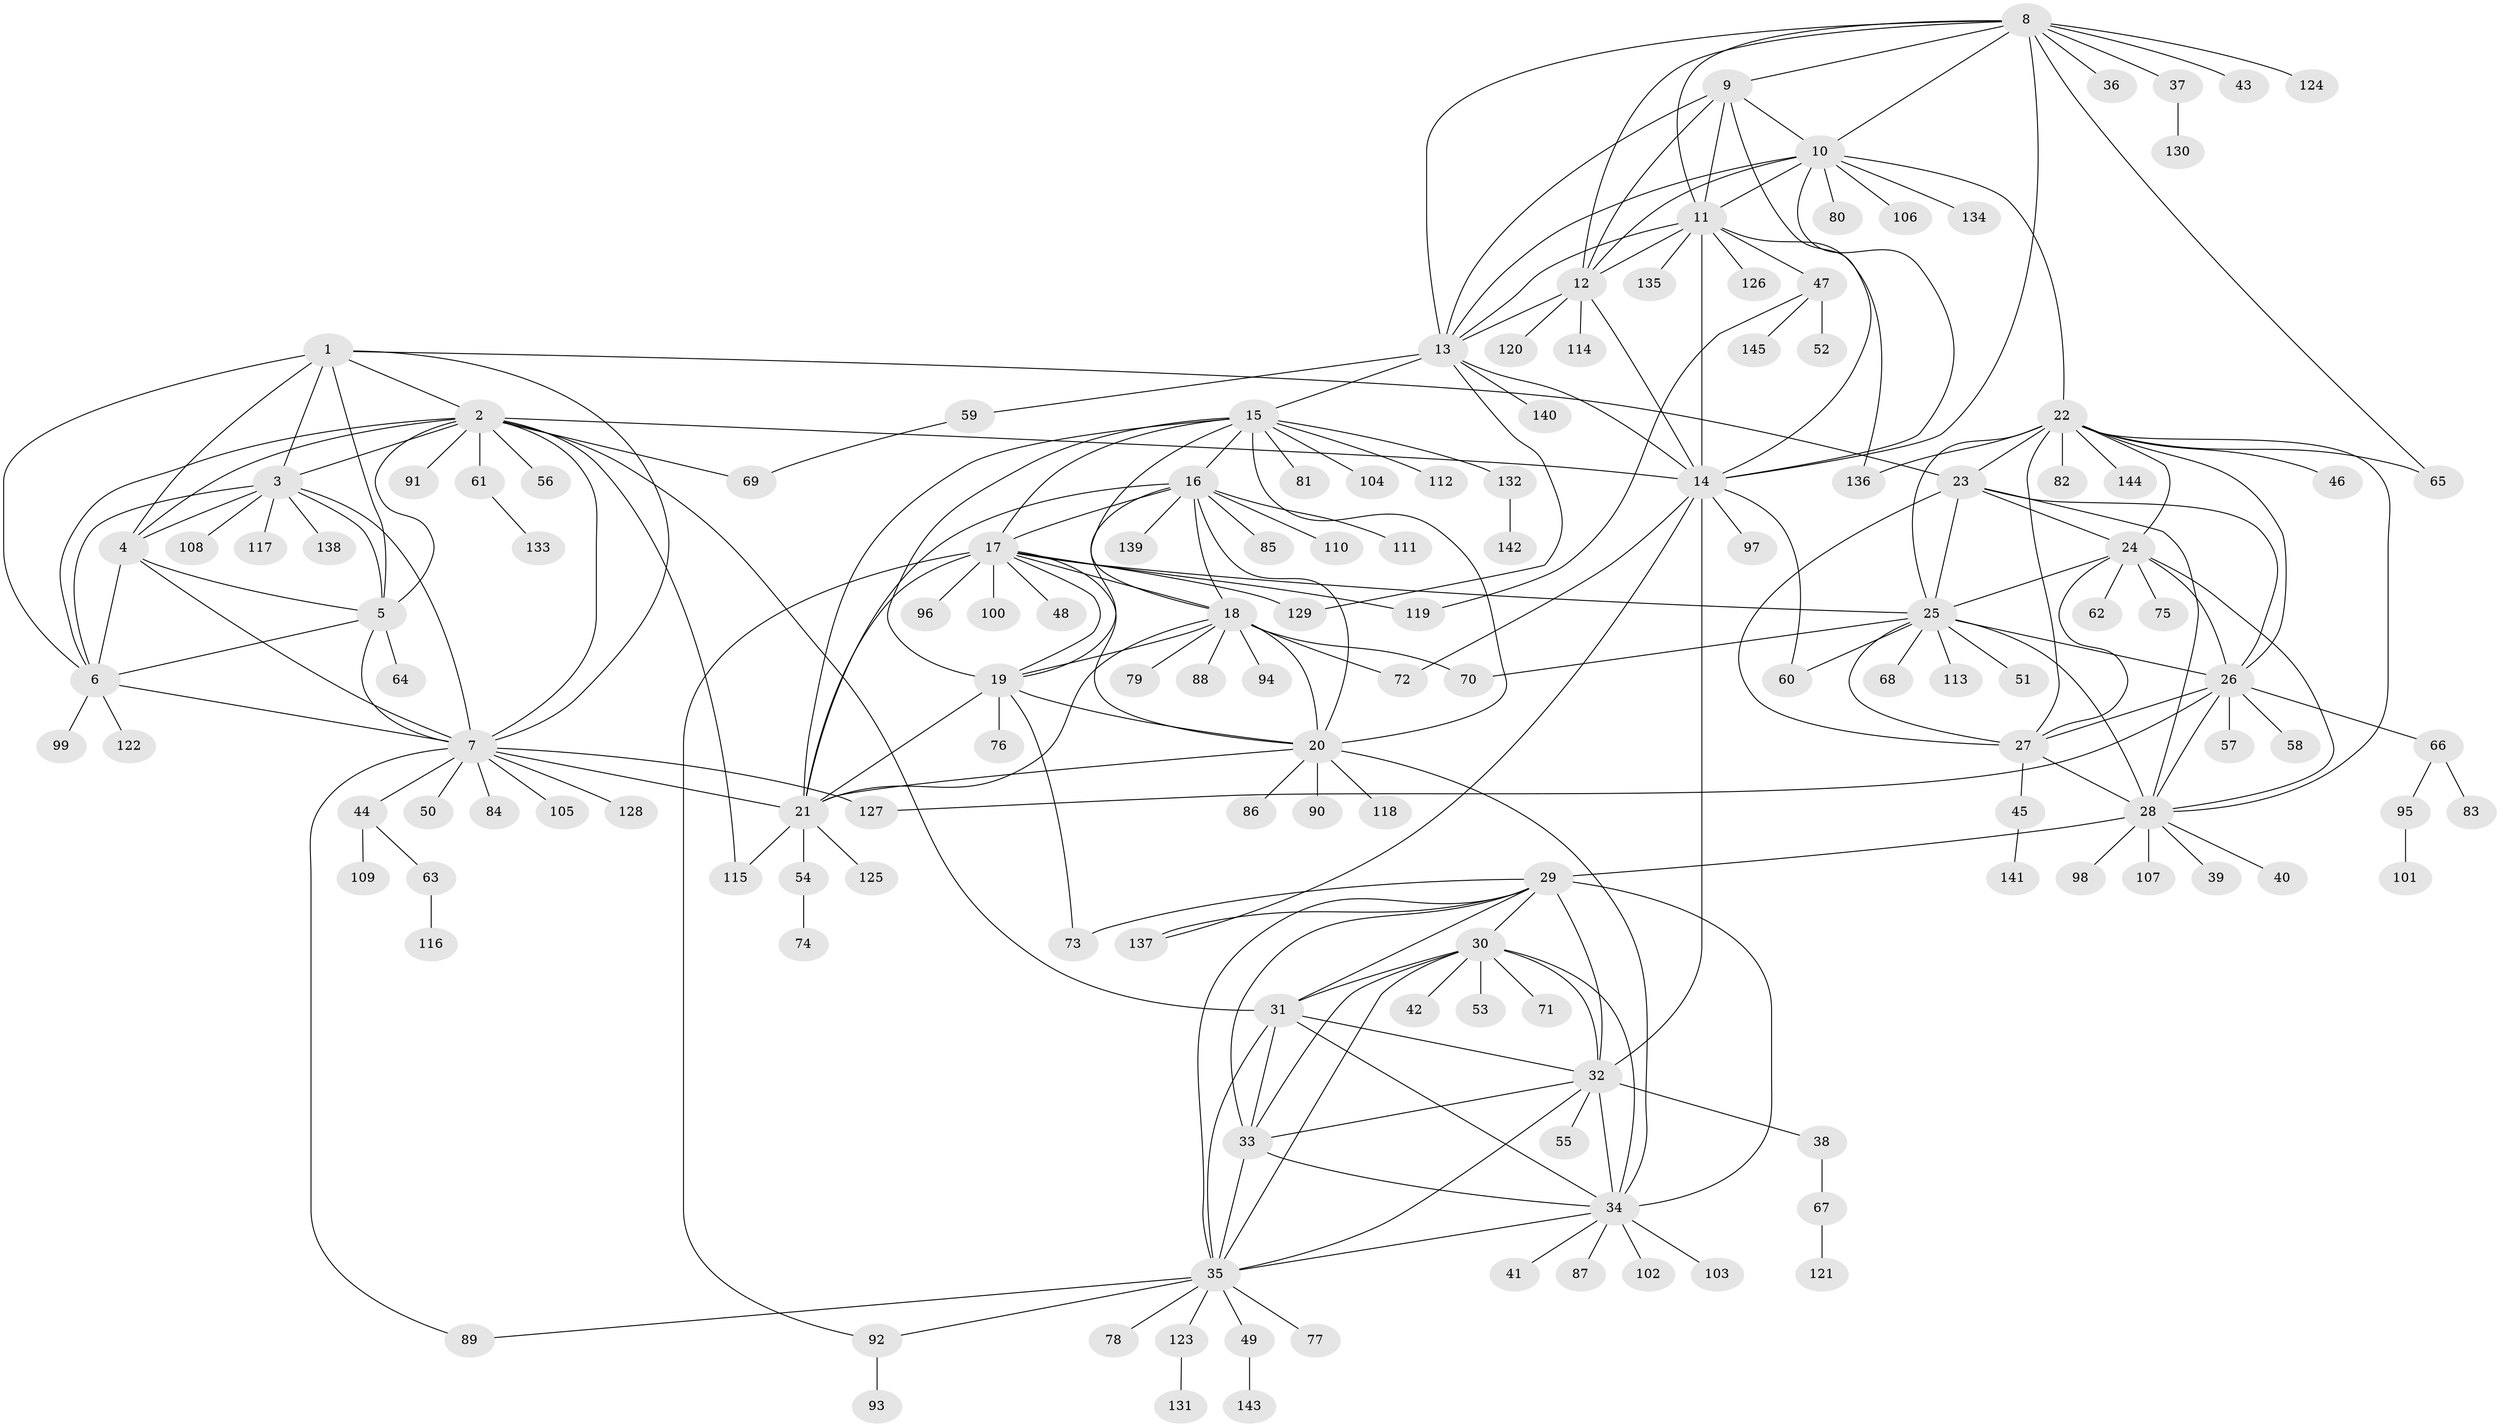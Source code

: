 // coarse degree distribution, {12: 0.0196078431372549, 2: 0.24509803921568626, 9: 0.058823529411764705, 10: 0.049019607843137254, 8: 0.049019607843137254, 5: 0.00980392156862745, 7: 0.0392156862745098, 11: 0.0196078431372549, 4: 0.0196078431372549, 6: 0.00980392156862745, 1: 0.4803921568627451}
// Generated by graph-tools (version 1.1) at 2025/52/03/04/25 22:52:30]
// undirected, 145 vertices, 239 edges
graph export_dot {
  node [color=gray90,style=filled];
  1;
  2;
  3;
  4;
  5;
  6;
  7;
  8;
  9;
  10;
  11;
  12;
  13;
  14;
  15;
  16;
  17;
  18;
  19;
  20;
  21;
  22;
  23;
  24;
  25;
  26;
  27;
  28;
  29;
  30;
  31;
  32;
  33;
  34;
  35;
  36;
  37;
  38;
  39;
  40;
  41;
  42;
  43;
  44;
  45;
  46;
  47;
  48;
  49;
  50;
  51;
  52;
  53;
  54;
  55;
  56;
  57;
  58;
  59;
  60;
  61;
  62;
  63;
  64;
  65;
  66;
  67;
  68;
  69;
  70;
  71;
  72;
  73;
  74;
  75;
  76;
  77;
  78;
  79;
  80;
  81;
  82;
  83;
  84;
  85;
  86;
  87;
  88;
  89;
  90;
  91;
  92;
  93;
  94;
  95;
  96;
  97;
  98;
  99;
  100;
  101;
  102;
  103;
  104;
  105;
  106;
  107;
  108;
  109;
  110;
  111;
  112;
  113;
  114;
  115;
  116;
  117;
  118;
  119;
  120;
  121;
  122;
  123;
  124;
  125;
  126;
  127;
  128;
  129;
  130;
  131;
  132;
  133;
  134;
  135;
  136;
  137;
  138;
  139;
  140;
  141;
  142;
  143;
  144;
  145;
  1 -- 2;
  1 -- 3;
  1 -- 4;
  1 -- 5;
  1 -- 6;
  1 -- 7;
  1 -- 23;
  2 -- 3;
  2 -- 4;
  2 -- 5;
  2 -- 6;
  2 -- 7;
  2 -- 14;
  2 -- 31;
  2 -- 56;
  2 -- 61;
  2 -- 69;
  2 -- 91;
  2 -- 115;
  3 -- 4;
  3 -- 5;
  3 -- 6;
  3 -- 7;
  3 -- 108;
  3 -- 117;
  3 -- 138;
  4 -- 5;
  4 -- 6;
  4 -- 7;
  5 -- 6;
  5 -- 7;
  5 -- 64;
  6 -- 7;
  6 -- 99;
  6 -- 122;
  7 -- 21;
  7 -- 44;
  7 -- 50;
  7 -- 84;
  7 -- 89;
  7 -- 105;
  7 -- 127;
  7 -- 128;
  8 -- 9;
  8 -- 10;
  8 -- 11;
  8 -- 12;
  8 -- 13;
  8 -- 14;
  8 -- 36;
  8 -- 37;
  8 -- 43;
  8 -- 65;
  8 -- 124;
  9 -- 10;
  9 -- 11;
  9 -- 12;
  9 -- 13;
  9 -- 14;
  10 -- 11;
  10 -- 12;
  10 -- 13;
  10 -- 14;
  10 -- 22;
  10 -- 80;
  10 -- 106;
  10 -- 134;
  11 -- 12;
  11 -- 13;
  11 -- 14;
  11 -- 47;
  11 -- 126;
  11 -- 135;
  11 -- 136;
  12 -- 13;
  12 -- 14;
  12 -- 114;
  12 -- 120;
  13 -- 14;
  13 -- 15;
  13 -- 59;
  13 -- 129;
  13 -- 140;
  14 -- 32;
  14 -- 60;
  14 -- 72;
  14 -- 97;
  14 -- 137;
  15 -- 16;
  15 -- 17;
  15 -- 18;
  15 -- 19;
  15 -- 20;
  15 -- 21;
  15 -- 81;
  15 -- 104;
  15 -- 112;
  15 -- 132;
  16 -- 17;
  16 -- 18;
  16 -- 19;
  16 -- 20;
  16 -- 21;
  16 -- 85;
  16 -- 110;
  16 -- 111;
  16 -- 139;
  17 -- 18;
  17 -- 19;
  17 -- 20;
  17 -- 21;
  17 -- 25;
  17 -- 48;
  17 -- 92;
  17 -- 96;
  17 -- 100;
  17 -- 119;
  17 -- 129;
  18 -- 19;
  18 -- 20;
  18 -- 21;
  18 -- 70;
  18 -- 72;
  18 -- 79;
  18 -- 88;
  18 -- 94;
  19 -- 20;
  19 -- 21;
  19 -- 73;
  19 -- 76;
  20 -- 21;
  20 -- 34;
  20 -- 86;
  20 -- 90;
  20 -- 118;
  21 -- 54;
  21 -- 115;
  21 -- 125;
  22 -- 23;
  22 -- 24;
  22 -- 25;
  22 -- 26;
  22 -- 27;
  22 -- 28;
  22 -- 46;
  22 -- 65;
  22 -- 82;
  22 -- 136;
  22 -- 144;
  23 -- 24;
  23 -- 25;
  23 -- 26;
  23 -- 27;
  23 -- 28;
  24 -- 25;
  24 -- 26;
  24 -- 27;
  24 -- 28;
  24 -- 62;
  24 -- 75;
  25 -- 26;
  25 -- 27;
  25 -- 28;
  25 -- 51;
  25 -- 60;
  25 -- 68;
  25 -- 70;
  25 -- 113;
  26 -- 27;
  26 -- 28;
  26 -- 57;
  26 -- 58;
  26 -- 66;
  26 -- 127;
  27 -- 28;
  27 -- 45;
  28 -- 29;
  28 -- 39;
  28 -- 40;
  28 -- 98;
  28 -- 107;
  29 -- 30;
  29 -- 31;
  29 -- 32;
  29 -- 33;
  29 -- 34;
  29 -- 35;
  29 -- 73;
  29 -- 137;
  30 -- 31;
  30 -- 32;
  30 -- 33;
  30 -- 34;
  30 -- 35;
  30 -- 42;
  30 -- 53;
  30 -- 71;
  31 -- 32;
  31 -- 33;
  31 -- 34;
  31 -- 35;
  32 -- 33;
  32 -- 34;
  32 -- 35;
  32 -- 38;
  32 -- 55;
  33 -- 34;
  33 -- 35;
  34 -- 35;
  34 -- 41;
  34 -- 87;
  34 -- 102;
  34 -- 103;
  35 -- 49;
  35 -- 77;
  35 -- 78;
  35 -- 89;
  35 -- 92;
  35 -- 123;
  37 -- 130;
  38 -- 67;
  44 -- 63;
  44 -- 109;
  45 -- 141;
  47 -- 52;
  47 -- 119;
  47 -- 145;
  49 -- 143;
  54 -- 74;
  59 -- 69;
  61 -- 133;
  63 -- 116;
  66 -- 83;
  66 -- 95;
  67 -- 121;
  92 -- 93;
  95 -- 101;
  123 -- 131;
  132 -- 142;
}
